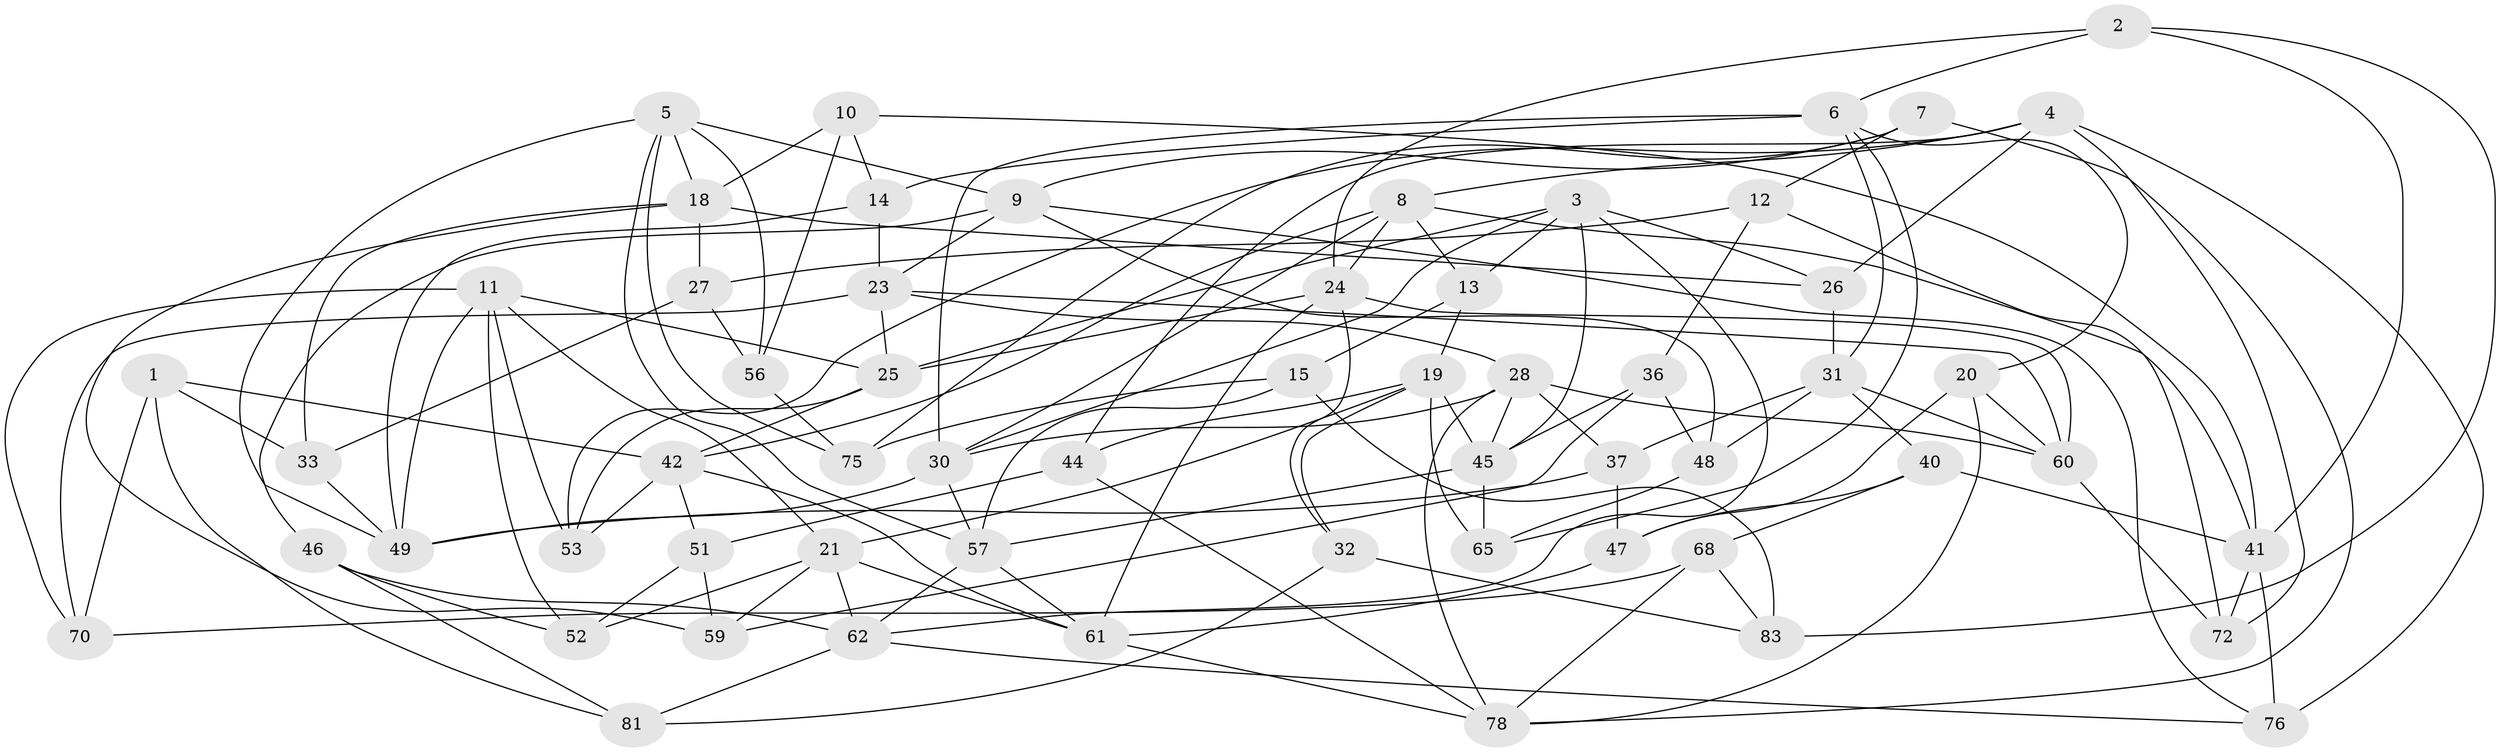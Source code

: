 // Generated by graph-tools (version 1.1) at 2025/24/03/03/25 07:24:25]
// undirected, 58 vertices, 141 edges
graph export_dot {
graph [start="1"]
  node [color=gray90,style=filled];
  1;
  2;
  3 [super="+74"];
  4 [super="+34"];
  5 [super="+54"];
  6 [super="+16"];
  7;
  8 [super="+38"];
  9 [super="+64"];
  10;
  11 [super="+17"];
  12;
  13;
  14;
  15;
  18 [super="+58"];
  19 [super="+22"];
  20;
  21 [super="+39"];
  23 [super="+29"];
  24 [super="+69"];
  25 [super="+63"];
  26;
  27;
  28 [super="+73"];
  30 [super="+35"];
  31 [super="+43"];
  32;
  33;
  36;
  37;
  40;
  41 [super="+66"];
  42 [super="+55"];
  44;
  45 [super="+77"];
  46;
  47;
  48;
  49 [super="+50"];
  51;
  52;
  53;
  56;
  57 [super="+79"];
  59;
  60 [super="+82"];
  61 [super="+67"];
  62 [super="+71"];
  65;
  68;
  70;
  72;
  75;
  76;
  78 [super="+80"];
  81;
  83;
  1 -- 81;
  1 -- 70;
  1 -- 33;
  1 -- 42;
  2 -- 83;
  2 -- 24;
  2 -- 41;
  2 -- 6;
  3 -- 13;
  3 -- 45;
  3 -- 25;
  3 -- 26;
  3 -- 30;
  3 -- 62;
  4 -- 8;
  4 -- 53;
  4 -- 44;
  4 -- 72;
  4 -- 26;
  4 -- 76;
  5 -- 75;
  5 -- 56;
  5 -- 9;
  5 -- 49;
  5 -- 57;
  5 -- 18;
  6 -- 30;
  6 -- 65;
  6 -- 20;
  6 -- 14;
  6 -- 31;
  7 -- 12;
  7 -- 9;
  7 -- 75;
  7 -- 78;
  8 -- 13;
  8 -- 30;
  8 -- 24;
  8 -- 42;
  8 -- 41;
  9 -- 76;
  9 -- 48;
  9 -- 46;
  9 -- 23;
  10 -- 56;
  10 -- 14;
  10 -- 18;
  10 -- 41;
  11 -- 25;
  11 -- 21;
  11 -- 49;
  11 -- 52;
  11 -- 53;
  11 -- 70;
  12 -- 72;
  12 -- 36;
  12 -- 27;
  13 -- 19;
  13 -- 15;
  14 -- 49;
  14 -- 23;
  15 -- 57;
  15 -- 83;
  15 -- 75;
  18 -- 27;
  18 -- 26;
  18 -- 33;
  18 -- 59;
  19 -- 32;
  19 -- 21;
  19 -- 65;
  19 -- 44;
  19 -- 45;
  20 -- 47;
  20 -- 78;
  20 -- 60;
  21 -- 59;
  21 -- 52;
  21 -- 62;
  21 -- 61;
  23 -- 70;
  23 -- 25;
  23 -- 28;
  23 -- 60;
  24 -- 61;
  24 -- 25;
  24 -- 32;
  24 -- 60;
  25 -- 42;
  25 -- 53;
  26 -- 31;
  27 -- 56;
  27 -- 33;
  28 -- 78;
  28 -- 60;
  28 -- 45;
  28 -- 37;
  28 -- 30;
  30 -- 49;
  30 -- 57;
  31 -- 37;
  31 -- 40;
  31 -- 48;
  31 -- 60;
  32 -- 83;
  32 -- 81;
  33 -- 49;
  36 -- 48;
  36 -- 59;
  36 -- 45;
  37 -- 47;
  37 -- 49;
  40 -- 68;
  40 -- 47;
  40 -- 41;
  41 -- 76;
  41 -- 72;
  42 -- 51;
  42 -- 53;
  42 -- 61;
  44 -- 78;
  44 -- 51;
  45 -- 65;
  45 -- 57;
  46 -- 81;
  46 -- 52;
  46 -- 62;
  47 -- 61;
  48 -- 65;
  51 -- 52;
  51 -- 59;
  56 -- 75;
  57 -- 61;
  57 -- 62;
  60 -- 72;
  61 -- 78;
  62 -- 76;
  62 -- 81;
  68 -- 70;
  68 -- 83;
  68 -- 78;
}

